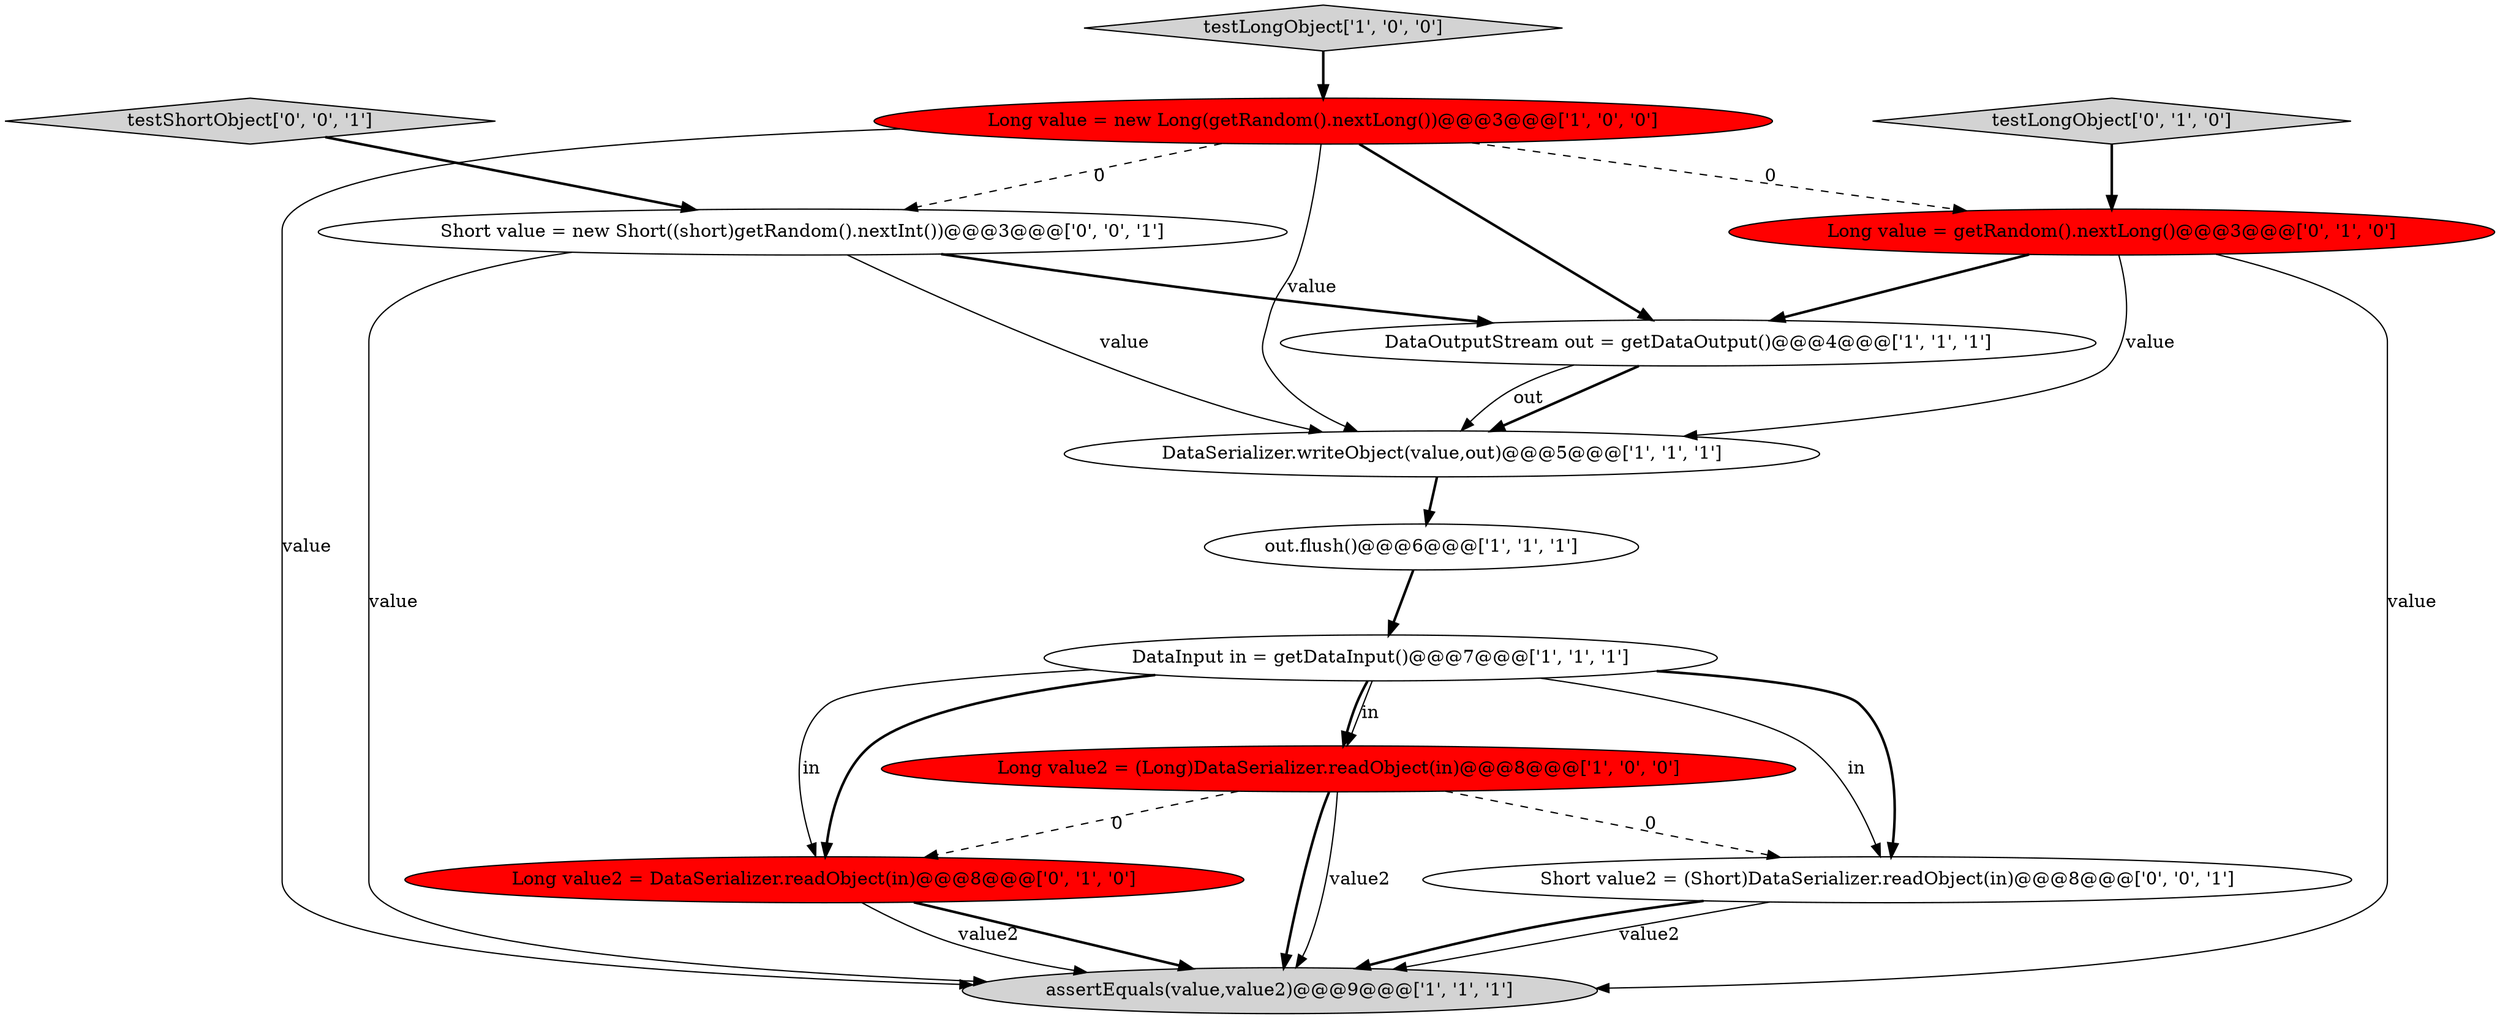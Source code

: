 digraph {
11 [style = filled, label = "Short value2 = (Short)DataSerializer.readObject(in)@@@8@@@['0', '0', '1']", fillcolor = white, shape = ellipse image = "AAA0AAABBB3BBB"];
5 [style = filled, label = "Long value = new Long(getRandom().nextLong())@@@3@@@['1', '0', '0']", fillcolor = red, shape = ellipse image = "AAA1AAABBB1BBB"];
1 [style = filled, label = "DataSerializer.writeObject(value,out)@@@5@@@['1', '1', '1']", fillcolor = white, shape = ellipse image = "AAA0AAABBB1BBB"];
12 [style = filled, label = "testShortObject['0', '0', '1']", fillcolor = lightgray, shape = diamond image = "AAA0AAABBB3BBB"];
7 [style = filled, label = "DataInput in = getDataInput()@@@7@@@['1', '1', '1']", fillcolor = white, shape = ellipse image = "AAA0AAABBB1BBB"];
10 [style = filled, label = "Long value = getRandom().nextLong()@@@3@@@['0', '1', '0']", fillcolor = red, shape = ellipse image = "AAA1AAABBB2BBB"];
4 [style = filled, label = "Long value2 = (Long)DataSerializer.readObject(in)@@@8@@@['1', '0', '0']", fillcolor = red, shape = ellipse image = "AAA1AAABBB1BBB"];
6 [style = filled, label = "out.flush()@@@6@@@['1', '1', '1']", fillcolor = white, shape = ellipse image = "AAA0AAABBB1BBB"];
13 [style = filled, label = "Short value = new Short((short)getRandom().nextInt())@@@3@@@['0', '0', '1']", fillcolor = white, shape = ellipse image = "AAA0AAABBB3BBB"];
8 [style = filled, label = "testLongObject['0', '1', '0']", fillcolor = lightgray, shape = diamond image = "AAA0AAABBB2BBB"];
3 [style = filled, label = "testLongObject['1', '0', '0']", fillcolor = lightgray, shape = diamond image = "AAA0AAABBB1BBB"];
9 [style = filled, label = "Long value2 = DataSerializer.readObject(in)@@@8@@@['0', '1', '0']", fillcolor = red, shape = ellipse image = "AAA1AAABBB2BBB"];
2 [style = filled, label = "assertEquals(value,value2)@@@9@@@['1', '1', '1']", fillcolor = lightgray, shape = ellipse image = "AAA0AAABBB1BBB"];
0 [style = filled, label = "DataOutputStream out = getDataOutput()@@@4@@@['1', '1', '1']", fillcolor = white, shape = ellipse image = "AAA0AAABBB1BBB"];
5->13 [style = dashed, label="0"];
8->10 [style = bold, label=""];
7->11 [style = bold, label=""];
13->2 [style = solid, label="value"];
9->2 [style = bold, label=""];
9->2 [style = solid, label="value2"];
11->2 [style = solid, label="value2"];
13->1 [style = solid, label="value"];
7->9 [style = solid, label="in"];
4->2 [style = bold, label=""];
7->4 [style = bold, label=""];
4->2 [style = solid, label="value2"];
11->2 [style = bold, label=""];
5->1 [style = solid, label="value"];
10->1 [style = solid, label="value"];
7->11 [style = solid, label="in"];
7->9 [style = bold, label=""];
12->13 [style = bold, label=""];
4->9 [style = dashed, label="0"];
3->5 [style = bold, label=""];
5->2 [style = solid, label="value"];
1->6 [style = bold, label=""];
5->0 [style = bold, label=""];
5->10 [style = dashed, label="0"];
0->1 [style = bold, label=""];
10->0 [style = bold, label=""];
0->1 [style = solid, label="out"];
7->4 [style = solid, label="in"];
4->11 [style = dashed, label="0"];
6->7 [style = bold, label=""];
10->2 [style = solid, label="value"];
13->0 [style = bold, label=""];
}
